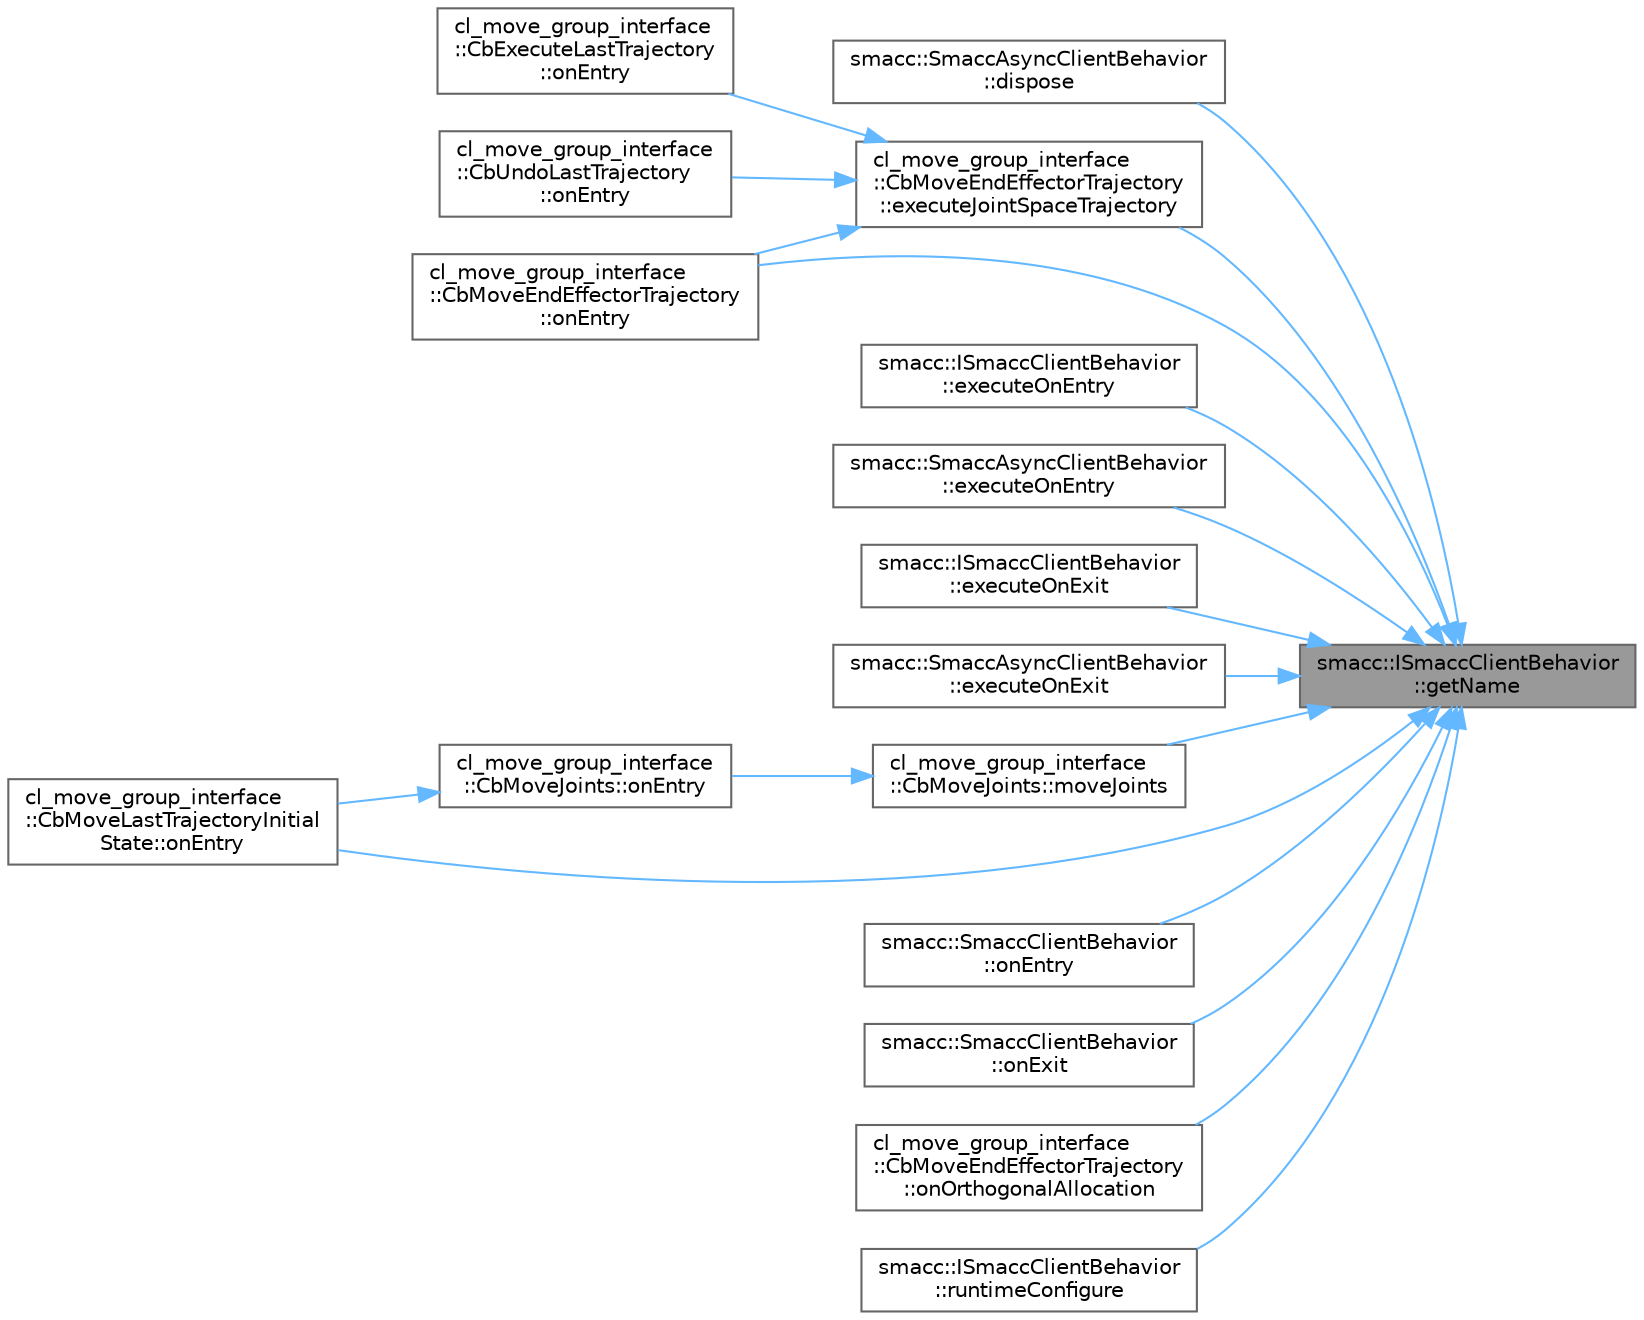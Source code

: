 digraph "smacc::ISmaccClientBehavior::getName"
{
 // LATEX_PDF_SIZE
  bgcolor="transparent";
  edge [fontname=Helvetica,fontsize=10,labelfontname=Helvetica,labelfontsize=10];
  node [fontname=Helvetica,fontsize=10,shape=box,height=0.2,width=0.4];
  rankdir="RL";
  Node1 [label="smacc::ISmaccClientBehavior\l::getName",height=0.2,width=0.4,color="gray40", fillcolor="grey60", style="filled", fontcolor="black",tooltip=" "];
  Node1 -> Node2 [dir="back",color="steelblue1",style="solid"];
  Node2 [label="smacc::SmaccAsyncClientBehavior\l::dispose",height=0.2,width=0.4,color="grey40", fillcolor="white", style="filled",URL="$classsmacc_1_1SmaccAsyncClientBehavior.html#af475cee853947a8d3f513c7fb9789e7a",tooltip=" "];
  Node1 -> Node3 [dir="back",color="steelblue1",style="solid"];
  Node3 [label="cl_move_group_interface\l::CbMoveEndEffectorTrajectory\l::executeJointSpaceTrajectory",height=0.2,width=0.4,color="grey40", fillcolor="white", style="filled",URL="$classcl__move__group__interface_1_1CbMoveEndEffectorTrajectory.html#a3a75fa185c62591e1869427650338a32",tooltip=" "];
  Node3 -> Node4 [dir="back",color="steelblue1",style="solid"];
  Node4 [label="cl_move_group_interface\l::CbExecuteLastTrajectory\l::onEntry",height=0.2,width=0.4,color="grey40", fillcolor="white", style="filled",URL="$classcl__move__group__interface_1_1CbExecuteLastTrajectory.html#ac78713663c39635ca5ac9a749503e800",tooltip=" "];
  Node3 -> Node5 [dir="back",color="steelblue1",style="solid"];
  Node5 [label="cl_move_group_interface\l::CbMoveEndEffectorTrajectory\l::onEntry",height=0.2,width=0.4,color="grey40", fillcolor="white", style="filled",URL="$classcl__move__group__interface_1_1CbMoveEndEffectorTrajectory.html#aaedd074fd178c6390a4a3f1ccff23ad3",tooltip=" "];
  Node3 -> Node6 [dir="back",color="steelblue1",style="solid"];
  Node6 [label="cl_move_group_interface\l::CbUndoLastTrajectory\l::onEntry",height=0.2,width=0.4,color="grey40", fillcolor="white", style="filled",URL="$classcl__move__group__interface_1_1CbUndoLastTrajectory.html#a3c55fa93ff65d8eccb8cc14a420cb7b2",tooltip=" "];
  Node1 -> Node7 [dir="back",color="steelblue1",style="solid"];
  Node7 [label="smacc::ISmaccClientBehavior\l::executeOnEntry",height=0.2,width=0.4,color="grey40", fillcolor="white", style="filled",URL="$classsmacc_1_1ISmaccClientBehavior.html#a90b7032f7520f9e7e805835e6ed9d43e",tooltip=" "];
  Node1 -> Node8 [dir="back",color="steelblue1",style="solid"];
  Node8 [label="smacc::SmaccAsyncClientBehavior\l::executeOnEntry",height=0.2,width=0.4,color="grey40", fillcolor="white", style="filled",URL="$classsmacc_1_1SmaccAsyncClientBehavior.html#ab8ca63d40d61554263466fe4c0b5cbd1",tooltip=" "];
  Node1 -> Node9 [dir="back",color="steelblue1",style="solid"];
  Node9 [label="smacc::ISmaccClientBehavior\l::executeOnExit",height=0.2,width=0.4,color="grey40", fillcolor="white", style="filled",URL="$classsmacc_1_1ISmaccClientBehavior.html#ac88fbad78c928b4bca6d18659ddfd8c0",tooltip=" "];
  Node1 -> Node10 [dir="back",color="steelblue1",style="solid"];
  Node10 [label="smacc::SmaccAsyncClientBehavior\l::executeOnExit",height=0.2,width=0.4,color="grey40", fillcolor="white", style="filled",URL="$classsmacc_1_1SmaccAsyncClientBehavior.html#a3d982d370df4f133ad37c0b2370e9b82",tooltip=" "];
  Node1 -> Node11 [dir="back",color="steelblue1",style="solid"];
  Node11 [label="cl_move_group_interface\l::CbMoveJoints::moveJoints",height=0.2,width=0.4,color="grey40", fillcolor="white", style="filled",URL="$classcl__move__group__interface_1_1CbMoveJoints.html#ad91d243eb8a818e240d85e5a7fdea68d",tooltip=" "];
  Node11 -> Node12 [dir="back",color="steelblue1",style="solid"];
  Node12 [label="cl_move_group_interface\l::CbMoveJoints::onEntry",height=0.2,width=0.4,color="grey40", fillcolor="white", style="filled",URL="$classcl__move__group__interface_1_1CbMoveJoints.html#a23e4181af695aed9fa6bb4ae3f17fd76",tooltip=" "];
  Node12 -> Node13 [dir="back",color="steelblue1",style="solid"];
  Node13 [label="cl_move_group_interface\l::CbMoveLastTrajectoryInitial\lState::onEntry",height=0.2,width=0.4,color="grey40", fillcolor="white", style="filled",URL="$classcl__move__group__interface_1_1CbMoveLastTrajectoryInitialState.html#ad51f4883ea1f7442875cda06c3d474c3",tooltip=" "];
  Node1 -> Node14 [dir="back",color="steelblue1",style="solid"];
  Node14 [label="smacc::SmaccClientBehavior\l::onEntry",height=0.2,width=0.4,color="grey40", fillcolor="white", style="filled",URL="$classsmacc_1_1SmaccClientBehavior.html#ad5d3e1f1697c3cfe66c94cadba948493",tooltip=" "];
  Node1 -> Node5 [dir="back",color="steelblue1",style="solid"];
  Node1 -> Node13 [dir="back",color="steelblue1",style="solid"];
  Node1 -> Node15 [dir="back",color="steelblue1",style="solid"];
  Node15 [label="smacc::SmaccClientBehavior\l::onExit",height=0.2,width=0.4,color="grey40", fillcolor="white", style="filled",URL="$classsmacc_1_1SmaccClientBehavior.html#a7e4fb6ce81ff96dc172425852d69c0c5",tooltip=" "];
  Node1 -> Node16 [dir="back",color="steelblue1",style="solid"];
  Node16 [label="cl_move_group_interface\l::CbMoveEndEffectorTrajectory\l::onOrthogonalAllocation",height=0.2,width=0.4,color="grey40", fillcolor="white", style="filled",URL="$classcl__move__group__interface_1_1CbMoveEndEffectorTrajectory.html#aae4797fba54cb3bf371cc67d26a82186",tooltip=" "];
  Node1 -> Node17 [dir="back",color="steelblue1",style="solid"];
  Node17 [label="smacc::ISmaccClientBehavior\l::runtimeConfigure",height=0.2,width=0.4,color="grey40", fillcolor="white", style="filled",URL="$classsmacc_1_1ISmaccClientBehavior.html#a1078de57f291301cc2829c3548fa5ea5",tooltip=" "];
}
